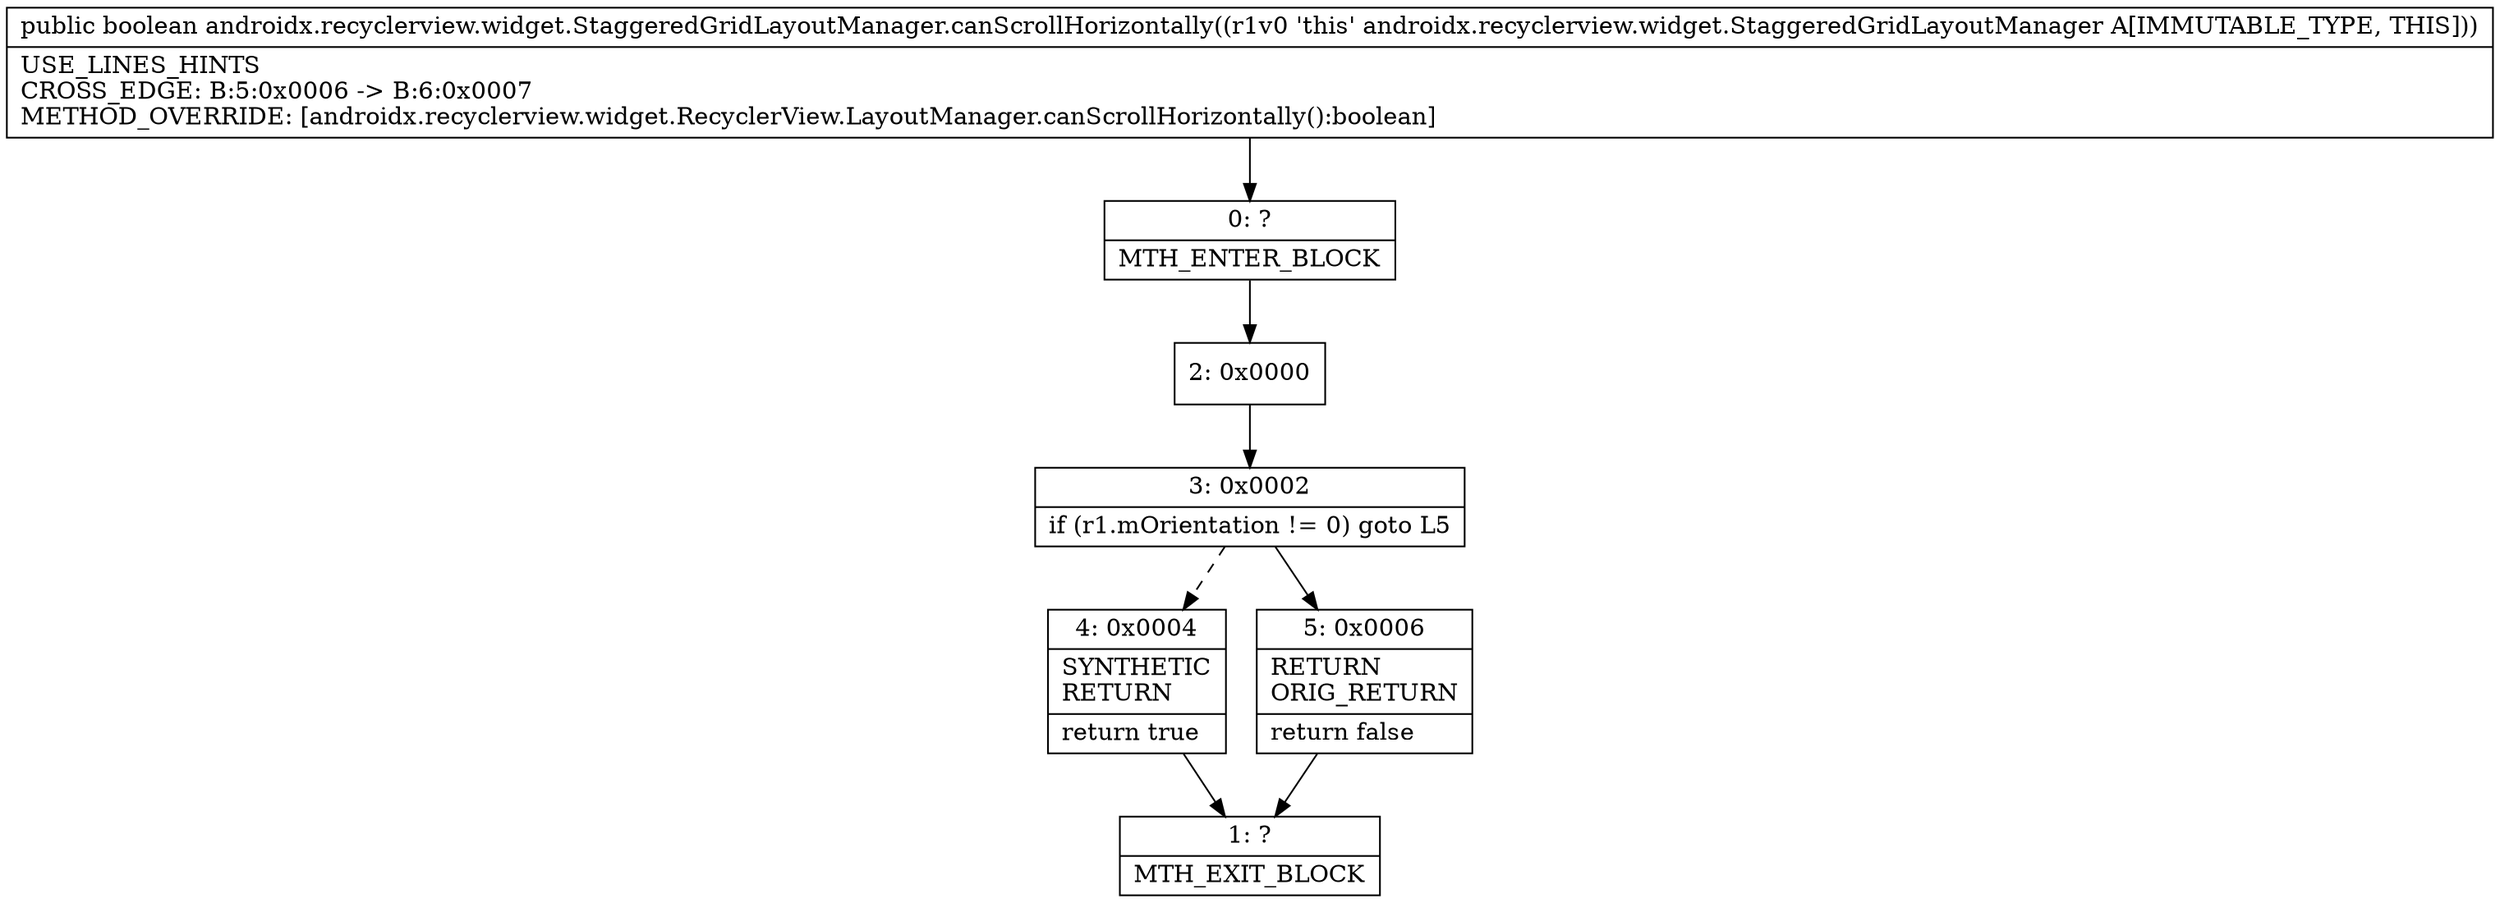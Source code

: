 digraph "CFG forandroidx.recyclerview.widget.StaggeredGridLayoutManager.canScrollHorizontally()Z" {
Node_0 [shape=record,label="{0\:\ ?|MTH_ENTER_BLOCK\l}"];
Node_2 [shape=record,label="{2\:\ 0x0000}"];
Node_3 [shape=record,label="{3\:\ 0x0002|if (r1.mOrientation != 0) goto L5\l}"];
Node_4 [shape=record,label="{4\:\ 0x0004|SYNTHETIC\lRETURN\l|return true\l}"];
Node_1 [shape=record,label="{1\:\ ?|MTH_EXIT_BLOCK\l}"];
Node_5 [shape=record,label="{5\:\ 0x0006|RETURN\lORIG_RETURN\l|return false\l}"];
MethodNode[shape=record,label="{public boolean androidx.recyclerview.widget.StaggeredGridLayoutManager.canScrollHorizontally((r1v0 'this' androidx.recyclerview.widget.StaggeredGridLayoutManager A[IMMUTABLE_TYPE, THIS]))  | USE_LINES_HINTS\lCROSS_EDGE: B:5:0x0006 \-\> B:6:0x0007\lMETHOD_OVERRIDE: [androidx.recyclerview.widget.RecyclerView.LayoutManager.canScrollHorizontally():boolean]\l}"];
MethodNode -> Node_0;Node_0 -> Node_2;
Node_2 -> Node_3;
Node_3 -> Node_4[style=dashed];
Node_3 -> Node_5;
Node_4 -> Node_1;
Node_5 -> Node_1;
}

